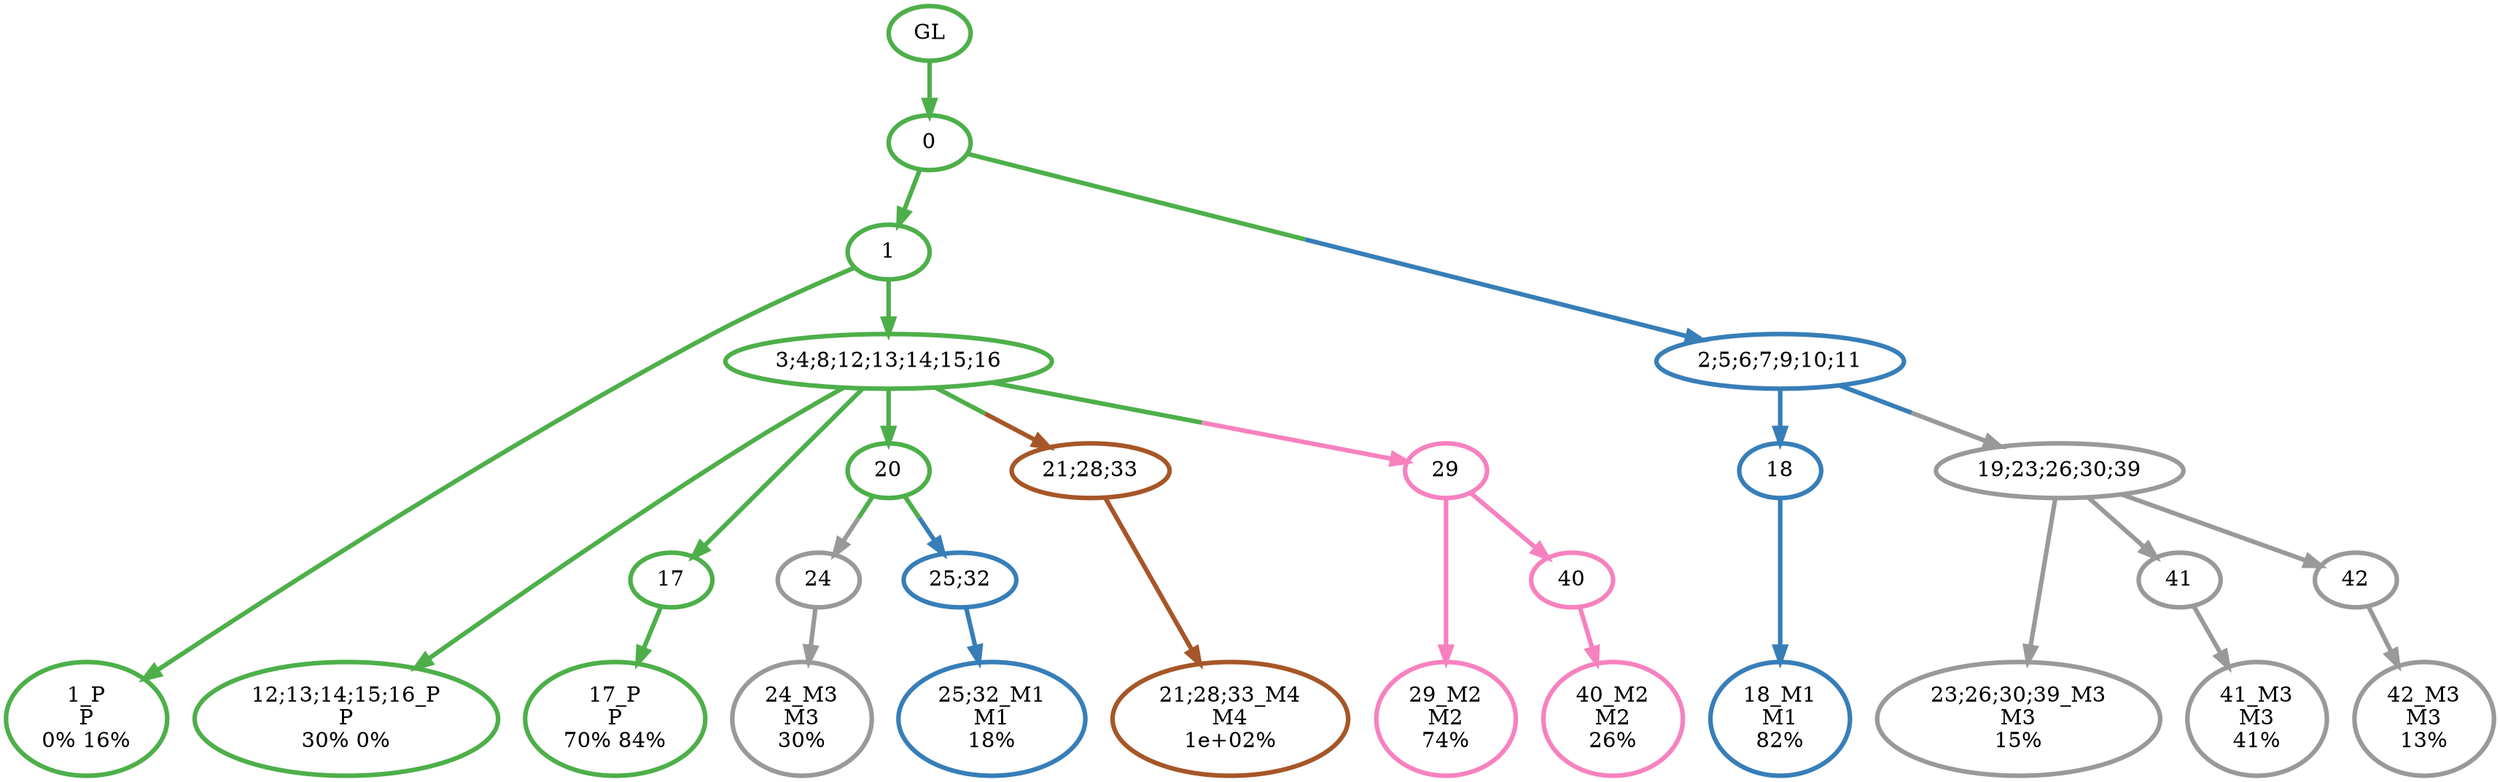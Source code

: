 digraph T {
	{
		rank=same
		24 [penwidth=3,colorscheme=set19,color=3,label="1_P\nP\n0% 16%"]
		22 [penwidth=3,colorscheme=set19,color=3,label="12;13;14;15;16_P\nP\n30% 0%"]
		20 [penwidth=3,colorscheme=set19,color=3,label="17_P\nP\n70% 84%"]
		18 [penwidth=3,colorscheme=set19,color=2,label="25;32_M1\nM1\n18%"]
		16 [penwidth=3,colorscheme=set19,color=2,label="18_M1\nM1\n82%"]
		15 [penwidth=3,colorscheme=set19,color=8,label="29_M2\nM2\n74%"]
		13 [penwidth=3,colorscheme=set19,color=8,label="40_M2\nM2\n26%"]
		12 [penwidth=3,colorscheme=set19,color=9,label="24_M3\nM3\n30%"]
		11 [penwidth=3,colorscheme=set19,color=9,label="23;26;30;39_M3\nM3\n15%"]
		9 [penwidth=3,colorscheme=set19,color=9,label="41_M3\nM3\n41%"]
		7 [penwidth=3,colorscheme=set19,color=9,label="42_M3\nM3\n13%"]
		6 [penwidth=3,colorscheme=set19,color=7,label="21;28;33_M4\nM4\n1e+02%"]
	}
	27 [penwidth=3,colorscheme=set19,color=3,label="GL"]
	26 [penwidth=3,colorscheme=set19,color=3,label="0"]
	25 [penwidth=3,colorscheme=set19,color=3,label="1"]
	23 [penwidth=3,colorscheme=set19,color=3,label="3;4;8;12;13;14;15;16"]
	21 [penwidth=3,colorscheme=set19,color=3,label="17"]
	19 [penwidth=3,colorscheme=set19,color=3,label="20"]
	17 [penwidth=3,colorscheme=set19,color=2,label="18"]
	14 [penwidth=3,colorscheme=set19,color=8,label="40"]
	10 [penwidth=3,colorscheme=set19,color=9,label="41"]
	8 [penwidth=3,colorscheme=set19,color=9,label="42"]
	5 [penwidth=3,colorscheme=set19,color=9,label="19;23;26;30;39"]
	4 [penwidth=3,colorscheme=set19,color=7,label="21;28;33"]
	3 [penwidth=3,colorscheme=set19,color=9,label="24"]
	2 [penwidth=3,colorscheme=set19,color=8,label="29"]
	1 [penwidth=3,colorscheme=set19,color=2,label="25;32"]
	0 [penwidth=3,colorscheme=set19,color=2,label="2;5;6;7;9;10;11"]
	27 -> 26 [penwidth=3,colorscheme=set19,color=3]
	26 -> 25 [penwidth=3,colorscheme=set19,color=3]
	26 -> 0 [penwidth=3,colorscheme=set19,color="3;0.5:2"]
	25 -> 24 [penwidth=3,colorscheme=set19,color=3]
	25 -> 23 [penwidth=3,colorscheme=set19,color=3]
	23 -> 22 [penwidth=3,colorscheme=set19,color=3]
	23 -> 21 [penwidth=3,colorscheme=set19,color=3]
	23 -> 19 [penwidth=3,colorscheme=set19,color=3]
	23 -> 4 [penwidth=3,colorscheme=set19,color="3;0.5:7"]
	23 -> 2 [penwidth=3,colorscheme=set19,color="3;0.5:8"]
	21 -> 20 [penwidth=3,colorscheme=set19,color=3]
	19 -> 3 [penwidth=3,colorscheme=set19,color="3;0.5:9"]
	19 -> 1 [penwidth=3,colorscheme=set19,color="3;0.5:2"]
	17 -> 16 [penwidth=3,colorscheme=set19,color=2]
	14 -> 13 [penwidth=3,colorscheme=set19,color=8]
	10 -> 9 [penwidth=3,colorscheme=set19,color=9]
	8 -> 7 [penwidth=3,colorscheme=set19,color=9]
	5 -> 11 [penwidth=3,colorscheme=set19,color=9]
	5 -> 10 [penwidth=3,colorscheme=set19,color=9]
	5 -> 8 [penwidth=3,colorscheme=set19,color=9]
	4 -> 6 [penwidth=3,colorscheme=set19,color=7]
	3 -> 12 [penwidth=3,colorscheme=set19,color=9]
	2 -> 15 [penwidth=3,colorscheme=set19,color=8]
	2 -> 14 [penwidth=3,colorscheme=set19,color=8]
	1 -> 18 [penwidth=3,colorscheme=set19,color=2]
	0 -> 17 [penwidth=3,colorscheme=set19,color=2]
	0 -> 5 [penwidth=3,colorscheme=set19,color="2;0.5:9"]
}
